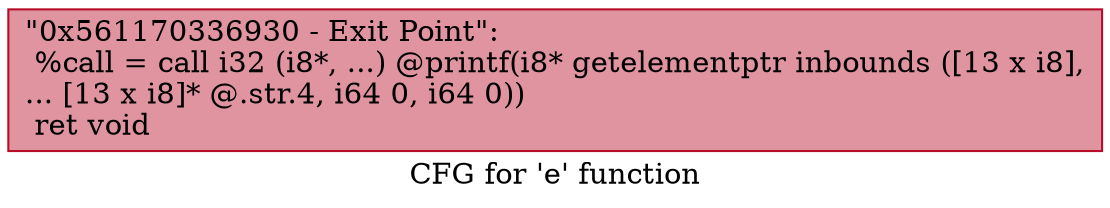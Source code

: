 digraph "CFG for 'e' function" {
	label="CFG for 'e' function";

	Node0x561170336930 [shape=record,color="#b70d28ff", style=filled, fillcolor="#b70d2870",label="{\"0x561170336930 - Exit Point\":\l  %call = call i32 (i8*, ...) @printf(i8* getelementptr inbounds ([13 x i8],\l... [13 x i8]* @.str.4, i64 0, i64 0))\l  ret void\l}"];
}
